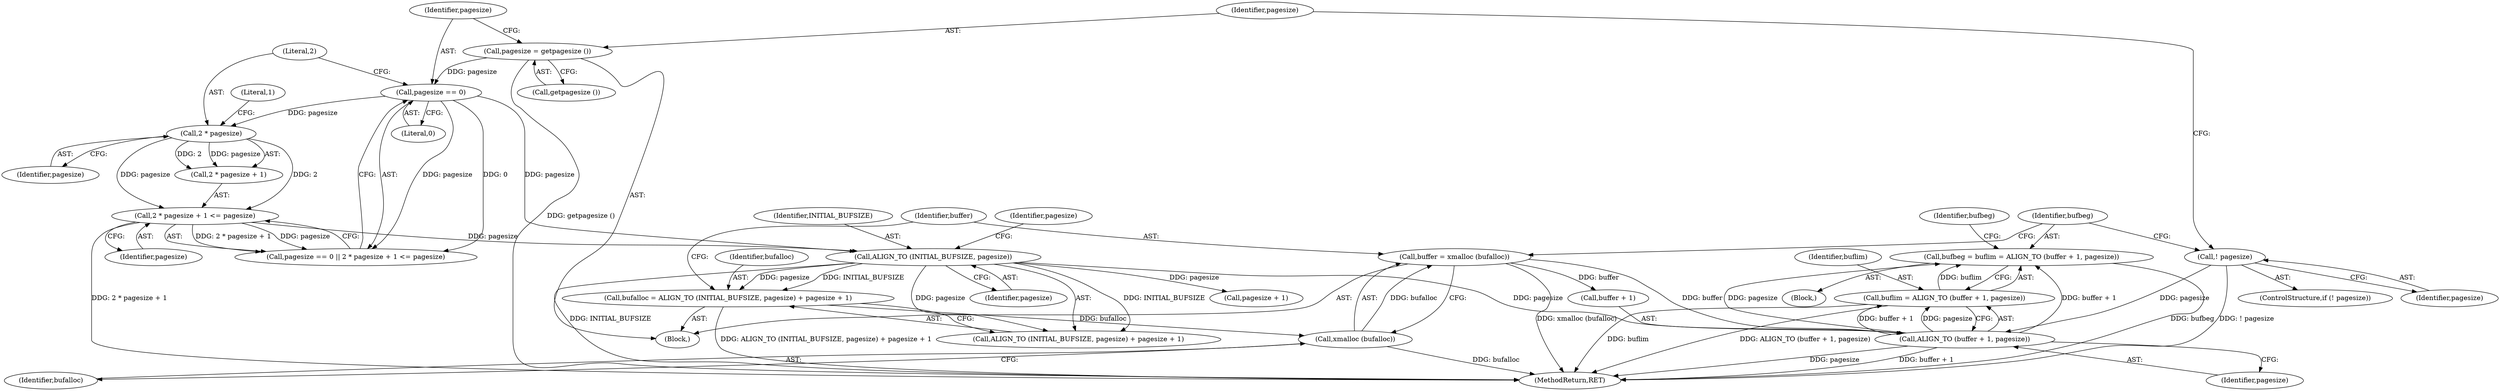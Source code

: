 digraph "0_savannah_8fcf61523644df42e1905c81bed26838e0b04f91@pointer" {
"1000256" [label="(Call,bufbeg = buflim = ALIGN_TO (buffer + 1, pagesize))"];
"1000258" [label="(Call,buflim = ALIGN_TO (buffer + 1, pagesize))"];
"1000260" [label="(Call,ALIGN_TO (buffer + 1, pagesize))"];
"1000252" [label="(Call,buffer = xmalloc (bufalloc))"];
"1000254" [label="(Call,xmalloc (bufalloc))"];
"1000243" [label="(Call,bufalloc = ALIGN_TO (INITIAL_BUFSIZE, pagesize) + pagesize + 1)"];
"1000246" [label="(Call,ALIGN_TO (INITIAL_BUFSIZE, pagesize))"];
"1000232" [label="(Call,pagesize == 0)"];
"1000227" [label="(Call,pagesize = getpagesize ())"];
"1000235" [label="(Call,2 * pagesize + 1 <= pagesize)"];
"1000237" [label="(Call,2 * pagesize)"];
"1000224" [label="(Call,! pagesize)"];
"1000246" [label="(Call,ALIGN_TO (INITIAL_BUFSIZE, pagesize))"];
"1000244" [label="(Identifier,bufalloc)"];
"1000226" [label="(Block,)"];
"1000249" [label="(Call,pagesize + 1)"];
"1000259" [label="(Identifier,buflim)"];
"1000228" [label="(Identifier,pagesize)"];
"1000237" [label="(Call,2 * pagesize)"];
"1000235" [label="(Call,2 * pagesize + 1 <= pagesize)"];
"1000227" [label="(Call,pagesize = getpagesize ())"];
"1000261" [label="(Call,buffer + 1)"];
"1000267" [label="(Identifier,bufbeg)"];
"1000253" [label="(Identifier,buffer)"];
"1000258" [label="(Call,buflim = ALIGN_TO (buffer + 1, pagesize))"];
"1000223" [label="(ControlStructure,if (! pagesize))"];
"1000257" [label="(Identifier,bufbeg)"];
"1000254" [label="(Call,xmalloc (bufalloc))"];
"1000233" [label="(Identifier,pagesize)"];
"1001408" [label="(MethodReturn,RET)"];
"1000232" [label="(Call,pagesize == 0)"];
"1000239" [label="(Identifier,pagesize)"];
"1000240" [label="(Literal,1)"];
"1000222" [label="(Block,)"];
"1000260" [label="(Call,ALIGN_TO (buffer + 1, pagesize))"];
"1000229" [label="(Call,getpagesize ())"];
"1000252" [label="(Call,buffer = xmalloc (bufalloc))"];
"1000238" [label="(Literal,2)"];
"1000225" [label="(Identifier,pagesize)"];
"1000231" [label="(Call,pagesize == 0 || 2 * pagesize + 1 <= pagesize)"];
"1000241" [label="(Identifier,pagesize)"];
"1000248" [label="(Identifier,pagesize)"];
"1000236" [label="(Call,2 * pagesize + 1)"];
"1000247" [label="(Identifier,INITIAL_BUFSIZE)"];
"1000234" [label="(Literal,0)"];
"1000224" [label="(Call,! pagesize)"];
"1000264" [label="(Identifier,pagesize)"];
"1000256" [label="(Call,bufbeg = buflim = ALIGN_TO (buffer + 1, pagesize))"];
"1000255" [label="(Identifier,bufalloc)"];
"1000250" [label="(Identifier,pagesize)"];
"1000245" [label="(Call,ALIGN_TO (INITIAL_BUFSIZE, pagesize) + pagesize + 1)"];
"1000243" [label="(Call,bufalloc = ALIGN_TO (INITIAL_BUFSIZE, pagesize) + pagesize + 1)"];
"1000256" -> "1000222"  [label="AST: "];
"1000256" -> "1000258"  [label="CFG: "];
"1000257" -> "1000256"  [label="AST: "];
"1000258" -> "1000256"  [label="AST: "];
"1000267" -> "1000256"  [label="CFG: "];
"1000256" -> "1001408"  [label="DDG: bufbeg"];
"1000258" -> "1000256"  [label="DDG: buflim"];
"1000260" -> "1000256"  [label="DDG: buffer + 1"];
"1000260" -> "1000256"  [label="DDG: pagesize"];
"1000258" -> "1000260"  [label="CFG: "];
"1000259" -> "1000258"  [label="AST: "];
"1000260" -> "1000258"  [label="AST: "];
"1000258" -> "1001408"  [label="DDG: buflim"];
"1000258" -> "1001408"  [label="DDG: ALIGN_TO (buffer + 1, pagesize)"];
"1000260" -> "1000258"  [label="DDG: buffer + 1"];
"1000260" -> "1000258"  [label="DDG: pagesize"];
"1000260" -> "1000264"  [label="CFG: "];
"1000261" -> "1000260"  [label="AST: "];
"1000264" -> "1000260"  [label="AST: "];
"1000260" -> "1001408"  [label="DDG: pagesize"];
"1000260" -> "1001408"  [label="DDG: buffer + 1"];
"1000252" -> "1000260"  [label="DDG: buffer"];
"1000224" -> "1000260"  [label="DDG: pagesize"];
"1000246" -> "1000260"  [label="DDG: pagesize"];
"1000252" -> "1000226"  [label="AST: "];
"1000252" -> "1000254"  [label="CFG: "];
"1000253" -> "1000252"  [label="AST: "];
"1000254" -> "1000252"  [label="AST: "];
"1000257" -> "1000252"  [label="CFG: "];
"1000252" -> "1001408"  [label="DDG: xmalloc (bufalloc)"];
"1000254" -> "1000252"  [label="DDG: bufalloc"];
"1000252" -> "1000261"  [label="DDG: buffer"];
"1000254" -> "1000255"  [label="CFG: "];
"1000255" -> "1000254"  [label="AST: "];
"1000254" -> "1001408"  [label="DDG: bufalloc"];
"1000243" -> "1000254"  [label="DDG: bufalloc"];
"1000243" -> "1000226"  [label="AST: "];
"1000243" -> "1000245"  [label="CFG: "];
"1000244" -> "1000243"  [label="AST: "];
"1000245" -> "1000243"  [label="AST: "];
"1000253" -> "1000243"  [label="CFG: "];
"1000243" -> "1001408"  [label="DDG: ALIGN_TO (INITIAL_BUFSIZE, pagesize) + pagesize + 1"];
"1000246" -> "1000243"  [label="DDG: INITIAL_BUFSIZE"];
"1000246" -> "1000243"  [label="DDG: pagesize"];
"1000246" -> "1000245"  [label="AST: "];
"1000246" -> "1000248"  [label="CFG: "];
"1000247" -> "1000246"  [label="AST: "];
"1000248" -> "1000246"  [label="AST: "];
"1000250" -> "1000246"  [label="CFG: "];
"1000246" -> "1001408"  [label="DDG: INITIAL_BUFSIZE"];
"1000246" -> "1000245"  [label="DDG: INITIAL_BUFSIZE"];
"1000246" -> "1000245"  [label="DDG: pagesize"];
"1000232" -> "1000246"  [label="DDG: pagesize"];
"1000235" -> "1000246"  [label="DDG: pagesize"];
"1000246" -> "1000249"  [label="DDG: pagesize"];
"1000232" -> "1000231"  [label="AST: "];
"1000232" -> "1000234"  [label="CFG: "];
"1000233" -> "1000232"  [label="AST: "];
"1000234" -> "1000232"  [label="AST: "];
"1000238" -> "1000232"  [label="CFG: "];
"1000231" -> "1000232"  [label="CFG: "];
"1000232" -> "1000231"  [label="DDG: pagesize"];
"1000232" -> "1000231"  [label="DDG: 0"];
"1000227" -> "1000232"  [label="DDG: pagesize"];
"1000232" -> "1000237"  [label="DDG: pagesize"];
"1000227" -> "1000226"  [label="AST: "];
"1000227" -> "1000229"  [label="CFG: "];
"1000228" -> "1000227"  [label="AST: "];
"1000229" -> "1000227"  [label="AST: "];
"1000233" -> "1000227"  [label="CFG: "];
"1000227" -> "1001408"  [label="DDG: getpagesize ()"];
"1000235" -> "1000231"  [label="AST: "];
"1000235" -> "1000241"  [label="CFG: "];
"1000236" -> "1000235"  [label="AST: "];
"1000241" -> "1000235"  [label="AST: "];
"1000231" -> "1000235"  [label="CFG: "];
"1000235" -> "1001408"  [label="DDG: 2 * pagesize + 1"];
"1000235" -> "1000231"  [label="DDG: 2 * pagesize + 1"];
"1000235" -> "1000231"  [label="DDG: pagesize"];
"1000237" -> "1000235"  [label="DDG: 2"];
"1000237" -> "1000235"  [label="DDG: pagesize"];
"1000237" -> "1000236"  [label="AST: "];
"1000237" -> "1000239"  [label="CFG: "];
"1000238" -> "1000237"  [label="AST: "];
"1000239" -> "1000237"  [label="AST: "];
"1000240" -> "1000237"  [label="CFG: "];
"1000237" -> "1000236"  [label="DDG: 2"];
"1000237" -> "1000236"  [label="DDG: pagesize"];
"1000224" -> "1000223"  [label="AST: "];
"1000224" -> "1000225"  [label="CFG: "];
"1000225" -> "1000224"  [label="AST: "];
"1000228" -> "1000224"  [label="CFG: "];
"1000257" -> "1000224"  [label="CFG: "];
"1000224" -> "1001408"  [label="DDG: ! pagesize"];
}
